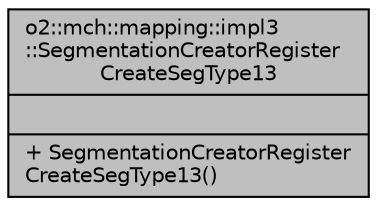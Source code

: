digraph "o2::mch::mapping::impl3::SegmentationCreatorRegisterCreateSegType13"
{
 // INTERACTIVE_SVG=YES
  bgcolor="transparent";
  edge [fontname="Helvetica",fontsize="10",labelfontname="Helvetica",labelfontsize="10"];
  node [fontname="Helvetica",fontsize="10",shape=record];
  Node1 [label="{o2::mch::mapping::impl3\l::SegmentationCreatorRegister\lCreateSegType13\n||+ SegmentationCreatorRegister\lCreateSegType13()\l}",height=0.2,width=0.4,color="black", fillcolor="grey75", style="filled" fontcolor="black"];
}
